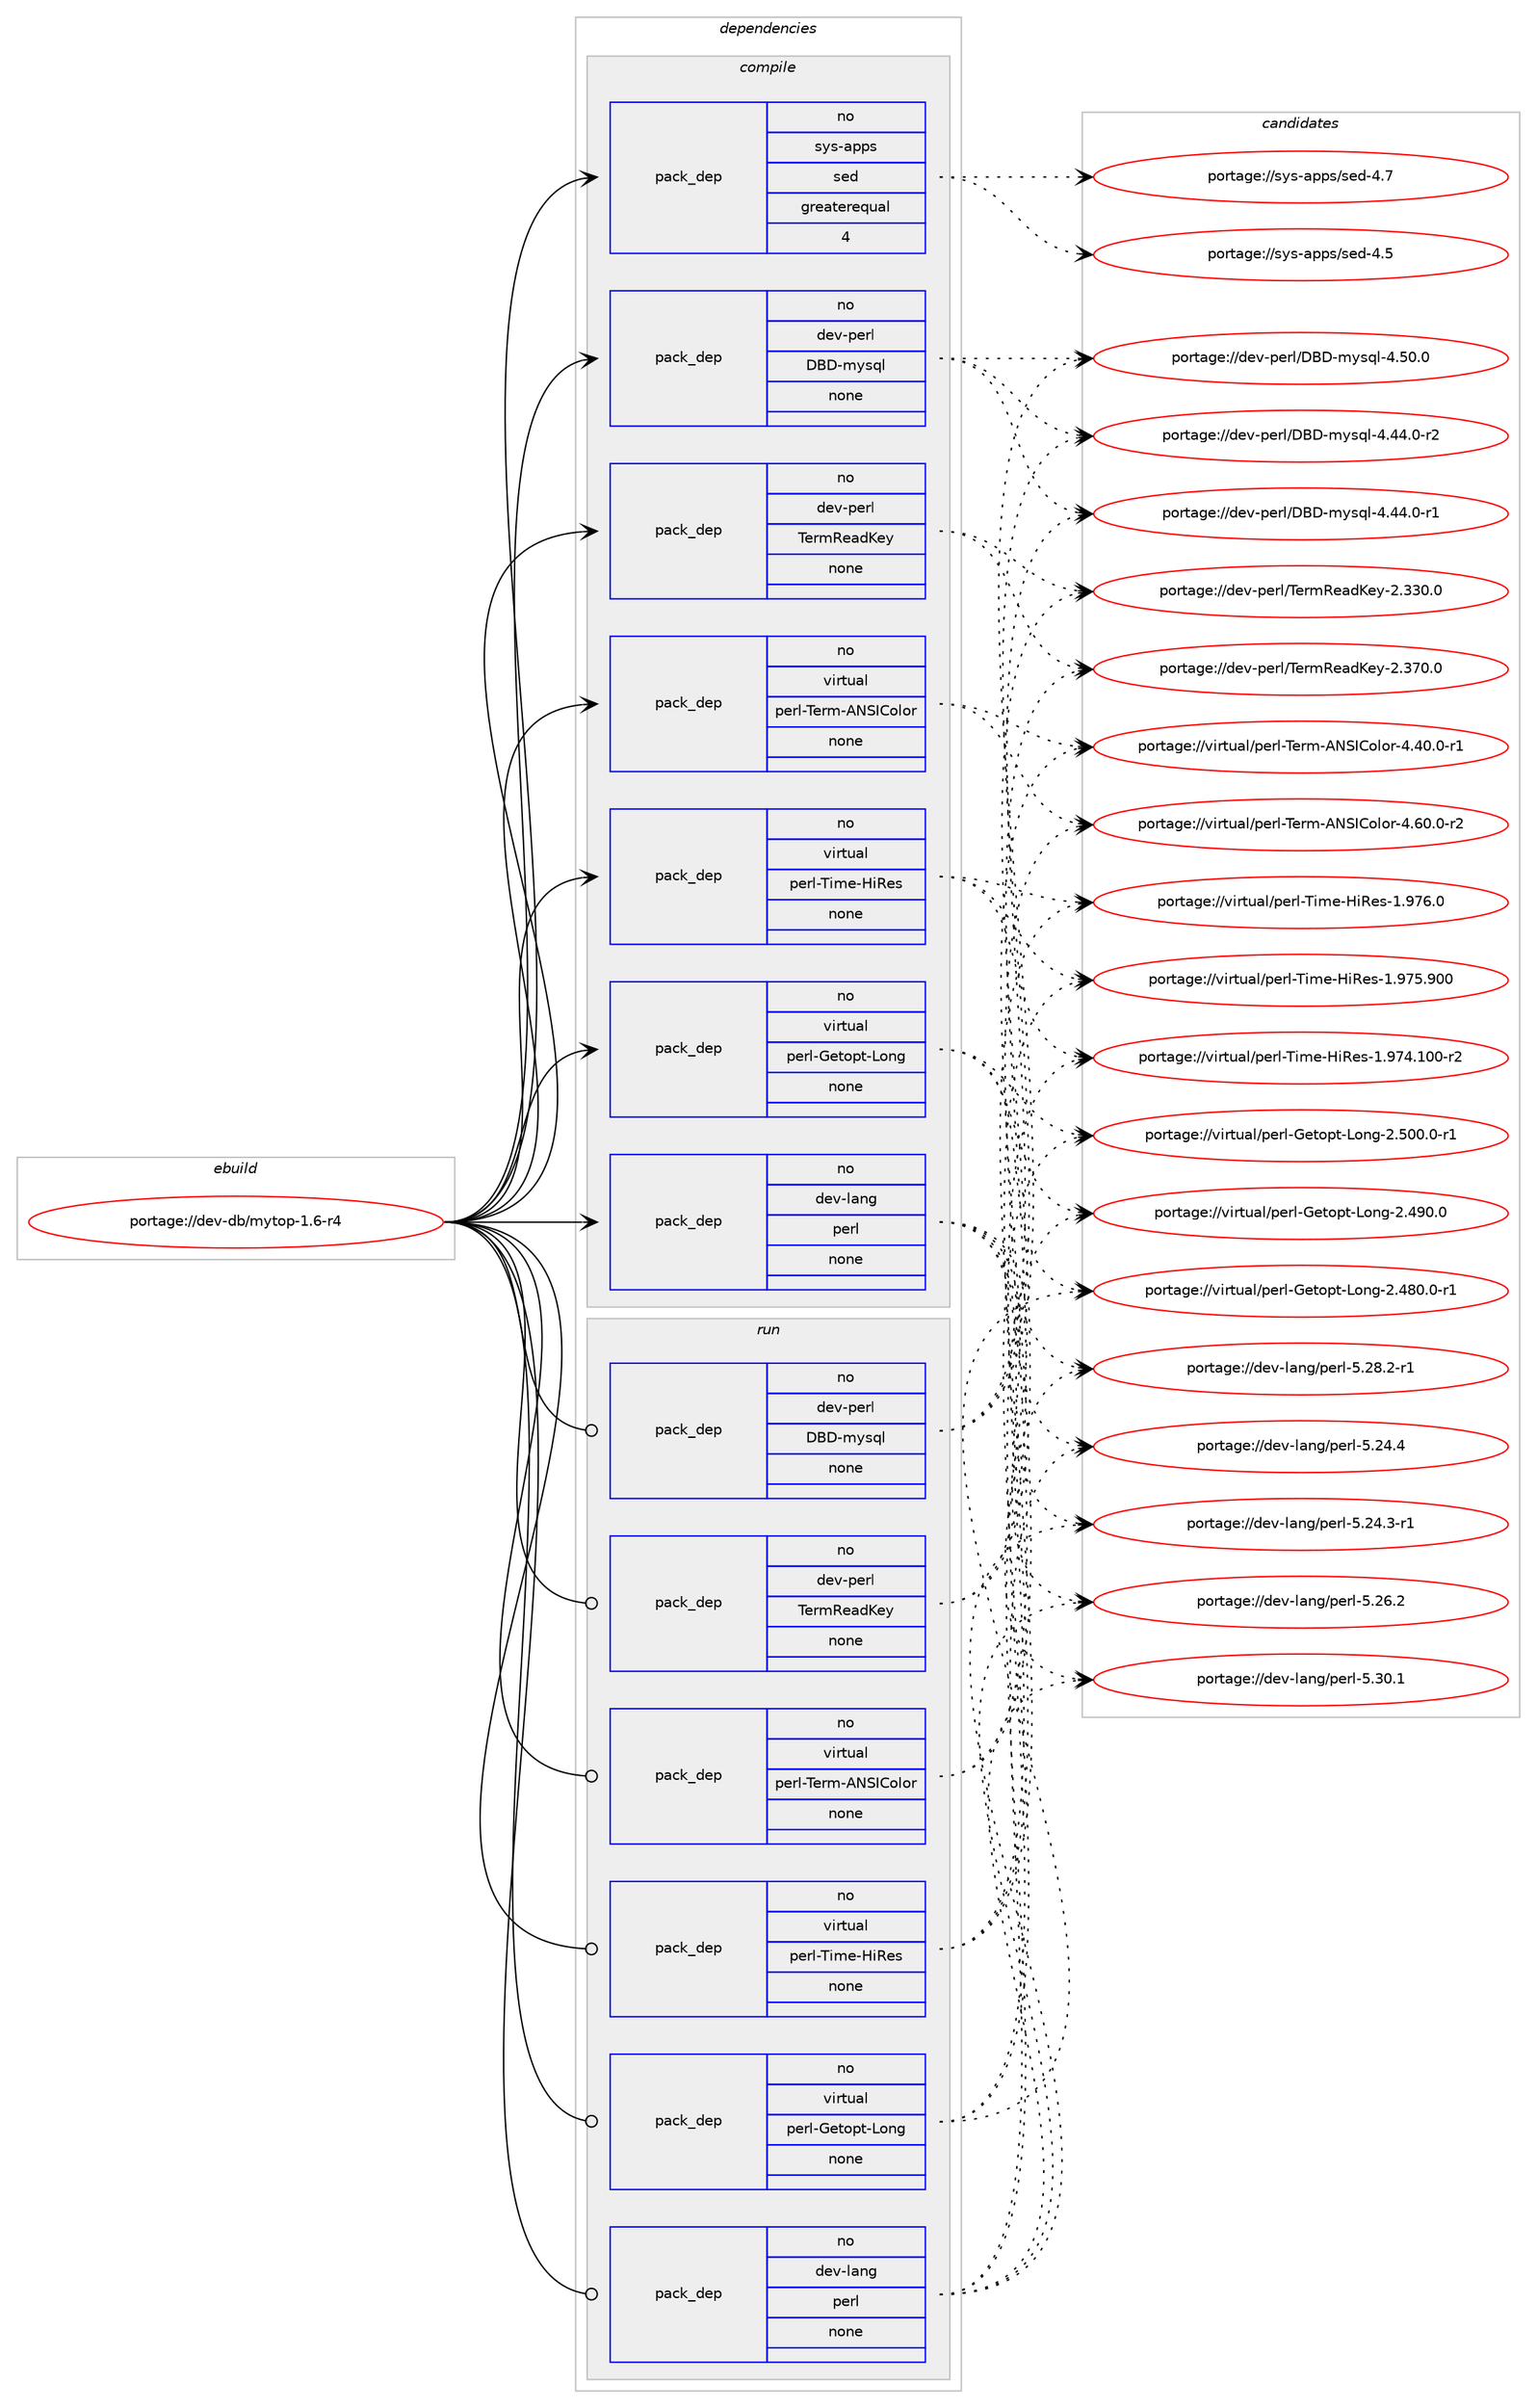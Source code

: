 digraph prolog {

# *************
# Graph options
# *************

newrank=true;
concentrate=true;
compound=true;
graph [rankdir=LR,fontname=Helvetica,fontsize=10,ranksep=1.5];#, ranksep=2.5, nodesep=0.2];
edge  [arrowhead=vee];
node  [fontname=Helvetica,fontsize=10];

# **********
# The ebuild
# **********

subgraph cluster_leftcol {
color=gray;
label=<<i>ebuild</i>>;
id [label="portage://dev-db/mytop-1.6-r4", color=red, width=4, href="../dev-db/mytop-1.6-r4.svg"];
}

# ****************
# The dependencies
# ****************

subgraph cluster_midcol {
color=gray;
label=<<i>dependencies</i>>;
subgraph cluster_compile {
fillcolor="#eeeeee";
style=filled;
label=<<i>compile</i>>;
subgraph pack436537 {
dependency581530 [label=<<TABLE BORDER="0" CELLBORDER="1" CELLSPACING="0" CELLPADDING="4" WIDTH="220"><TR><TD ROWSPAN="6" CELLPADDING="30">pack_dep</TD></TR><TR><TD WIDTH="110">no</TD></TR><TR><TD>dev-lang</TD></TR><TR><TD>perl</TD></TR><TR><TD>none</TD></TR><TR><TD></TD></TR></TABLE>>, shape=none, color=blue];
}
id:e -> dependency581530:w [weight=20,style="solid",arrowhead="vee"];
subgraph pack436538 {
dependency581531 [label=<<TABLE BORDER="0" CELLBORDER="1" CELLSPACING="0" CELLPADDING="4" WIDTH="220"><TR><TD ROWSPAN="6" CELLPADDING="30">pack_dep</TD></TR><TR><TD WIDTH="110">no</TD></TR><TR><TD>dev-perl</TD></TR><TR><TD>DBD-mysql</TD></TR><TR><TD>none</TD></TR><TR><TD></TD></TR></TABLE>>, shape=none, color=blue];
}
id:e -> dependency581531:w [weight=20,style="solid",arrowhead="vee"];
subgraph pack436539 {
dependency581532 [label=<<TABLE BORDER="0" CELLBORDER="1" CELLSPACING="0" CELLPADDING="4" WIDTH="220"><TR><TD ROWSPAN="6" CELLPADDING="30">pack_dep</TD></TR><TR><TD WIDTH="110">no</TD></TR><TR><TD>dev-perl</TD></TR><TR><TD>TermReadKey</TD></TR><TR><TD>none</TD></TR><TR><TD></TD></TR></TABLE>>, shape=none, color=blue];
}
id:e -> dependency581532:w [weight=20,style="solid",arrowhead="vee"];
subgraph pack436540 {
dependency581533 [label=<<TABLE BORDER="0" CELLBORDER="1" CELLSPACING="0" CELLPADDING="4" WIDTH="220"><TR><TD ROWSPAN="6" CELLPADDING="30">pack_dep</TD></TR><TR><TD WIDTH="110">no</TD></TR><TR><TD>sys-apps</TD></TR><TR><TD>sed</TD></TR><TR><TD>greaterequal</TD></TR><TR><TD>4</TD></TR></TABLE>>, shape=none, color=blue];
}
id:e -> dependency581533:w [weight=20,style="solid",arrowhead="vee"];
subgraph pack436541 {
dependency581534 [label=<<TABLE BORDER="0" CELLBORDER="1" CELLSPACING="0" CELLPADDING="4" WIDTH="220"><TR><TD ROWSPAN="6" CELLPADDING="30">pack_dep</TD></TR><TR><TD WIDTH="110">no</TD></TR><TR><TD>virtual</TD></TR><TR><TD>perl-Getopt-Long</TD></TR><TR><TD>none</TD></TR><TR><TD></TD></TR></TABLE>>, shape=none, color=blue];
}
id:e -> dependency581534:w [weight=20,style="solid",arrowhead="vee"];
subgraph pack436542 {
dependency581535 [label=<<TABLE BORDER="0" CELLBORDER="1" CELLSPACING="0" CELLPADDING="4" WIDTH="220"><TR><TD ROWSPAN="6" CELLPADDING="30">pack_dep</TD></TR><TR><TD WIDTH="110">no</TD></TR><TR><TD>virtual</TD></TR><TR><TD>perl-Term-ANSIColor</TD></TR><TR><TD>none</TD></TR><TR><TD></TD></TR></TABLE>>, shape=none, color=blue];
}
id:e -> dependency581535:w [weight=20,style="solid",arrowhead="vee"];
subgraph pack436543 {
dependency581536 [label=<<TABLE BORDER="0" CELLBORDER="1" CELLSPACING="0" CELLPADDING="4" WIDTH="220"><TR><TD ROWSPAN="6" CELLPADDING="30">pack_dep</TD></TR><TR><TD WIDTH="110">no</TD></TR><TR><TD>virtual</TD></TR><TR><TD>perl-Time-HiRes</TD></TR><TR><TD>none</TD></TR><TR><TD></TD></TR></TABLE>>, shape=none, color=blue];
}
id:e -> dependency581536:w [weight=20,style="solid",arrowhead="vee"];
}
subgraph cluster_compileandrun {
fillcolor="#eeeeee";
style=filled;
label=<<i>compile and run</i>>;
}
subgraph cluster_run {
fillcolor="#eeeeee";
style=filled;
label=<<i>run</i>>;
subgraph pack436544 {
dependency581537 [label=<<TABLE BORDER="0" CELLBORDER="1" CELLSPACING="0" CELLPADDING="4" WIDTH="220"><TR><TD ROWSPAN="6" CELLPADDING="30">pack_dep</TD></TR><TR><TD WIDTH="110">no</TD></TR><TR><TD>dev-lang</TD></TR><TR><TD>perl</TD></TR><TR><TD>none</TD></TR><TR><TD></TD></TR></TABLE>>, shape=none, color=blue];
}
id:e -> dependency581537:w [weight=20,style="solid",arrowhead="odot"];
subgraph pack436545 {
dependency581538 [label=<<TABLE BORDER="0" CELLBORDER="1" CELLSPACING="0" CELLPADDING="4" WIDTH="220"><TR><TD ROWSPAN="6" CELLPADDING="30">pack_dep</TD></TR><TR><TD WIDTH="110">no</TD></TR><TR><TD>dev-perl</TD></TR><TR><TD>DBD-mysql</TD></TR><TR><TD>none</TD></TR><TR><TD></TD></TR></TABLE>>, shape=none, color=blue];
}
id:e -> dependency581538:w [weight=20,style="solid",arrowhead="odot"];
subgraph pack436546 {
dependency581539 [label=<<TABLE BORDER="0" CELLBORDER="1" CELLSPACING="0" CELLPADDING="4" WIDTH="220"><TR><TD ROWSPAN="6" CELLPADDING="30">pack_dep</TD></TR><TR><TD WIDTH="110">no</TD></TR><TR><TD>dev-perl</TD></TR><TR><TD>TermReadKey</TD></TR><TR><TD>none</TD></TR><TR><TD></TD></TR></TABLE>>, shape=none, color=blue];
}
id:e -> dependency581539:w [weight=20,style="solid",arrowhead="odot"];
subgraph pack436547 {
dependency581540 [label=<<TABLE BORDER="0" CELLBORDER="1" CELLSPACING="0" CELLPADDING="4" WIDTH="220"><TR><TD ROWSPAN="6" CELLPADDING="30">pack_dep</TD></TR><TR><TD WIDTH="110">no</TD></TR><TR><TD>virtual</TD></TR><TR><TD>perl-Getopt-Long</TD></TR><TR><TD>none</TD></TR><TR><TD></TD></TR></TABLE>>, shape=none, color=blue];
}
id:e -> dependency581540:w [weight=20,style="solid",arrowhead="odot"];
subgraph pack436548 {
dependency581541 [label=<<TABLE BORDER="0" CELLBORDER="1" CELLSPACING="0" CELLPADDING="4" WIDTH="220"><TR><TD ROWSPAN="6" CELLPADDING="30">pack_dep</TD></TR><TR><TD WIDTH="110">no</TD></TR><TR><TD>virtual</TD></TR><TR><TD>perl-Term-ANSIColor</TD></TR><TR><TD>none</TD></TR><TR><TD></TD></TR></TABLE>>, shape=none, color=blue];
}
id:e -> dependency581541:w [weight=20,style="solid",arrowhead="odot"];
subgraph pack436549 {
dependency581542 [label=<<TABLE BORDER="0" CELLBORDER="1" CELLSPACING="0" CELLPADDING="4" WIDTH="220"><TR><TD ROWSPAN="6" CELLPADDING="30">pack_dep</TD></TR><TR><TD WIDTH="110">no</TD></TR><TR><TD>virtual</TD></TR><TR><TD>perl-Time-HiRes</TD></TR><TR><TD>none</TD></TR><TR><TD></TD></TR></TABLE>>, shape=none, color=blue];
}
id:e -> dependency581542:w [weight=20,style="solid",arrowhead="odot"];
}
}

# **************
# The candidates
# **************

subgraph cluster_choices {
rank=same;
color=gray;
label=<<i>candidates</i>>;

subgraph choice436537 {
color=black;
nodesep=1;
choice10010111845108971101034711210111410845534651484649 [label="portage://dev-lang/perl-5.30.1", color=red, width=4,href="../dev-lang/perl-5.30.1.svg"];
choice100101118451089711010347112101114108455346505646504511449 [label="portage://dev-lang/perl-5.28.2-r1", color=red, width=4,href="../dev-lang/perl-5.28.2-r1.svg"];
choice10010111845108971101034711210111410845534650544650 [label="portage://dev-lang/perl-5.26.2", color=red, width=4,href="../dev-lang/perl-5.26.2.svg"];
choice10010111845108971101034711210111410845534650524652 [label="portage://dev-lang/perl-5.24.4", color=red, width=4,href="../dev-lang/perl-5.24.4.svg"];
choice100101118451089711010347112101114108455346505246514511449 [label="portage://dev-lang/perl-5.24.3-r1", color=red, width=4,href="../dev-lang/perl-5.24.3-r1.svg"];
dependency581530:e -> choice10010111845108971101034711210111410845534651484649:w [style=dotted,weight="100"];
dependency581530:e -> choice100101118451089711010347112101114108455346505646504511449:w [style=dotted,weight="100"];
dependency581530:e -> choice10010111845108971101034711210111410845534650544650:w [style=dotted,weight="100"];
dependency581530:e -> choice10010111845108971101034711210111410845534650524652:w [style=dotted,weight="100"];
dependency581530:e -> choice100101118451089711010347112101114108455346505246514511449:w [style=dotted,weight="100"];
}
subgraph choice436538 {
color=black;
nodesep=1;
choice10010111845112101114108476866684510912111511310845524653484648 [label="portage://dev-perl/DBD-mysql-4.50.0", color=red, width=4,href="../dev-perl/DBD-mysql-4.50.0.svg"];
choice100101118451121011141084768666845109121115113108455246525246484511450 [label="portage://dev-perl/DBD-mysql-4.44.0-r2", color=red, width=4,href="../dev-perl/DBD-mysql-4.44.0-r2.svg"];
choice100101118451121011141084768666845109121115113108455246525246484511449 [label="portage://dev-perl/DBD-mysql-4.44.0-r1", color=red, width=4,href="../dev-perl/DBD-mysql-4.44.0-r1.svg"];
dependency581531:e -> choice10010111845112101114108476866684510912111511310845524653484648:w [style=dotted,weight="100"];
dependency581531:e -> choice100101118451121011141084768666845109121115113108455246525246484511450:w [style=dotted,weight="100"];
dependency581531:e -> choice100101118451121011141084768666845109121115113108455246525246484511449:w [style=dotted,weight="100"];
}
subgraph choice436539 {
color=black;
nodesep=1;
choice1001011184511210111410847841011141098210197100751011214550465155484648 [label="portage://dev-perl/TermReadKey-2.370.0", color=red, width=4,href="../dev-perl/TermReadKey-2.370.0.svg"];
choice1001011184511210111410847841011141098210197100751011214550465151484648 [label="portage://dev-perl/TermReadKey-2.330.0", color=red, width=4,href="../dev-perl/TermReadKey-2.330.0.svg"];
dependency581532:e -> choice1001011184511210111410847841011141098210197100751011214550465155484648:w [style=dotted,weight="100"];
dependency581532:e -> choice1001011184511210111410847841011141098210197100751011214550465151484648:w [style=dotted,weight="100"];
}
subgraph choice436540 {
color=black;
nodesep=1;
choice11512111545971121121154711510110045524655 [label="portage://sys-apps/sed-4.7", color=red, width=4,href="../sys-apps/sed-4.7.svg"];
choice11512111545971121121154711510110045524653 [label="portage://sys-apps/sed-4.5", color=red, width=4,href="../sys-apps/sed-4.5.svg"];
dependency581533:e -> choice11512111545971121121154711510110045524655:w [style=dotted,weight="100"];
dependency581533:e -> choice11512111545971121121154711510110045524653:w [style=dotted,weight="100"];
}
subgraph choice436541 {
color=black;
nodesep=1;
choice11810511411611797108471121011141084571101116111112116457611111010345504653484846484511449 [label="portage://virtual/perl-Getopt-Long-2.500.0-r1", color=red, width=4,href="../virtual/perl-Getopt-Long-2.500.0-r1.svg"];
choice1181051141161179710847112101114108457110111611111211645761111101034550465257484648 [label="portage://virtual/perl-Getopt-Long-2.490.0", color=red, width=4,href="../virtual/perl-Getopt-Long-2.490.0.svg"];
choice11810511411611797108471121011141084571101116111112116457611111010345504652564846484511449 [label="portage://virtual/perl-Getopt-Long-2.480.0-r1", color=red, width=4,href="../virtual/perl-Getopt-Long-2.480.0-r1.svg"];
dependency581534:e -> choice11810511411611797108471121011141084571101116111112116457611111010345504653484846484511449:w [style=dotted,weight="100"];
dependency581534:e -> choice1181051141161179710847112101114108457110111611111211645761111101034550465257484648:w [style=dotted,weight="100"];
dependency581534:e -> choice11810511411611797108471121011141084571101116111112116457611111010345504652564846484511449:w [style=dotted,weight="100"];
}
subgraph choice436542 {
color=black;
nodesep=1;
choice11810511411611797108471121011141084584101114109456578837367111108111114455246544846484511450 [label="portage://virtual/perl-Term-ANSIColor-4.60.0-r2", color=red, width=4,href="../virtual/perl-Term-ANSIColor-4.60.0-r2.svg"];
choice11810511411611797108471121011141084584101114109456578837367111108111114455246524846484511449 [label="portage://virtual/perl-Term-ANSIColor-4.40.0-r1", color=red, width=4,href="../virtual/perl-Term-ANSIColor-4.40.0-r1.svg"];
dependency581535:e -> choice11810511411611797108471121011141084584101114109456578837367111108111114455246544846484511450:w [style=dotted,weight="100"];
dependency581535:e -> choice11810511411611797108471121011141084584101114109456578837367111108111114455246524846484511449:w [style=dotted,weight="100"];
}
subgraph choice436543 {
color=black;
nodesep=1;
choice118105114116117971084711210111410845841051091014572105821011154549465755544648 [label="portage://virtual/perl-Time-HiRes-1.976.0", color=red, width=4,href="../virtual/perl-Time-HiRes-1.976.0.svg"];
choice1181051141161179710847112101114108458410510910145721058210111545494657555346574848 [label="portage://virtual/perl-Time-HiRes-1.975.900", color=red, width=4,href="../virtual/perl-Time-HiRes-1.975.900.svg"];
choice11810511411611797108471121011141084584105109101457210582101115454946575552464948484511450 [label="portage://virtual/perl-Time-HiRes-1.974.100-r2", color=red, width=4,href="../virtual/perl-Time-HiRes-1.974.100-r2.svg"];
dependency581536:e -> choice118105114116117971084711210111410845841051091014572105821011154549465755544648:w [style=dotted,weight="100"];
dependency581536:e -> choice1181051141161179710847112101114108458410510910145721058210111545494657555346574848:w [style=dotted,weight="100"];
dependency581536:e -> choice11810511411611797108471121011141084584105109101457210582101115454946575552464948484511450:w [style=dotted,weight="100"];
}
subgraph choice436544 {
color=black;
nodesep=1;
choice10010111845108971101034711210111410845534651484649 [label="portage://dev-lang/perl-5.30.1", color=red, width=4,href="../dev-lang/perl-5.30.1.svg"];
choice100101118451089711010347112101114108455346505646504511449 [label="portage://dev-lang/perl-5.28.2-r1", color=red, width=4,href="../dev-lang/perl-5.28.2-r1.svg"];
choice10010111845108971101034711210111410845534650544650 [label="portage://dev-lang/perl-5.26.2", color=red, width=4,href="../dev-lang/perl-5.26.2.svg"];
choice10010111845108971101034711210111410845534650524652 [label="portage://dev-lang/perl-5.24.4", color=red, width=4,href="../dev-lang/perl-5.24.4.svg"];
choice100101118451089711010347112101114108455346505246514511449 [label="portage://dev-lang/perl-5.24.3-r1", color=red, width=4,href="../dev-lang/perl-5.24.3-r1.svg"];
dependency581537:e -> choice10010111845108971101034711210111410845534651484649:w [style=dotted,weight="100"];
dependency581537:e -> choice100101118451089711010347112101114108455346505646504511449:w [style=dotted,weight="100"];
dependency581537:e -> choice10010111845108971101034711210111410845534650544650:w [style=dotted,weight="100"];
dependency581537:e -> choice10010111845108971101034711210111410845534650524652:w [style=dotted,weight="100"];
dependency581537:e -> choice100101118451089711010347112101114108455346505246514511449:w [style=dotted,weight="100"];
}
subgraph choice436545 {
color=black;
nodesep=1;
choice10010111845112101114108476866684510912111511310845524653484648 [label="portage://dev-perl/DBD-mysql-4.50.0", color=red, width=4,href="../dev-perl/DBD-mysql-4.50.0.svg"];
choice100101118451121011141084768666845109121115113108455246525246484511450 [label="portage://dev-perl/DBD-mysql-4.44.0-r2", color=red, width=4,href="../dev-perl/DBD-mysql-4.44.0-r2.svg"];
choice100101118451121011141084768666845109121115113108455246525246484511449 [label="portage://dev-perl/DBD-mysql-4.44.0-r1", color=red, width=4,href="../dev-perl/DBD-mysql-4.44.0-r1.svg"];
dependency581538:e -> choice10010111845112101114108476866684510912111511310845524653484648:w [style=dotted,weight="100"];
dependency581538:e -> choice100101118451121011141084768666845109121115113108455246525246484511450:w [style=dotted,weight="100"];
dependency581538:e -> choice100101118451121011141084768666845109121115113108455246525246484511449:w [style=dotted,weight="100"];
}
subgraph choice436546 {
color=black;
nodesep=1;
choice1001011184511210111410847841011141098210197100751011214550465155484648 [label="portage://dev-perl/TermReadKey-2.370.0", color=red, width=4,href="../dev-perl/TermReadKey-2.370.0.svg"];
choice1001011184511210111410847841011141098210197100751011214550465151484648 [label="portage://dev-perl/TermReadKey-2.330.0", color=red, width=4,href="../dev-perl/TermReadKey-2.330.0.svg"];
dependency581539:e -> choice1001011184511210111410847841011141098210197100751011214550465155484648:w [style=dotted,weight="100"];
dependency581539:e -> choice1001011184511210111410847841011141098210197100751011214550465151484648:w [style=dotted,weight="100"];
}
subgraph choice436547 {
color=black;
nodesep=1;
choice11810511411611797108471121011141084571101116111112116457611111010345504653484846484511449 [label="portage://virtual/perl-Getopt-Long-2.500.0-r1", color=red, width=4,href="../virtual/perl-Getopt-Long-2.500.0-r1.svg"];
choice1181051141161179710847112101114108457110111611111211645761111101034550465257484648 [label="portage://virtual/perl-Getopt-Long-2.490.0", color=red, width=4,href="../virtual/perl-Getopt-Long-2.490.0.svg"];
choice11810511411611797108471121011141084571101116111112116457611111010345504652564846484511449 [label="portage://virtual/perl-Getopt-Long-2.480.0-r1", color=red, width=4,href="../virtual/perl-Getopt-Long-2.480.0-r1.svg"];
dependency581540:e -> choice11810511411611797108471121011141084571101116111112116457611111010345504653484846484511449:w [style=dotted,weight="100"];
dependency581540:e -> choice1181051141161179710847112101114108457110111611111211645761111101034550465257484648:w [style=dotted,weight="100"];
dependency581540:e -> choice11810511411611797108471121011141084571101116111112116457611111010345504652564846484511449:w [style=dotted,weight="100"];
}
subgraph choice436548 {
color=black;
nodesep=1;
choice11810511411611797108471121011141084584101114109456578837367111108111114455246544846484511450 [label="portage://virtual/perl-Term-ANSIColor-4.60.0-r2", color=red, width=4,href="../virtual/perl-Term-ANSIColor-4.60.0-r2.svg"];
choice11810511411611797108471121011141084584101114109456578837367111108111114455246524846484511449 [label="portage://virtual/perl-Term-ANSIColor-4.40.0-r1", color=red, width=4,href="../virtual/perl-Term-ANSIColor-4.40.0-r1.svg"];
dependency581541:e -> choice11810511411611797108471121011141084584101114109456578837367111108111114455246544846484511450:w [style=dotted,weight="100"];
dependency581541:e -> choice11810511411611797108471121011141084584101114109456578837367111108111114455246524846484511449:w [style=dotted,weight="100"];
}
subgraph choice436549 {
color=black;
nodesep=1;
choice118105114116117971084711210111410845841051091014572105821011154549465755544648 [label="portage://virtual/perl-Time-HiRes-1.976.0", color=red, width=4,href="../virtual/perl-Time-HiRes-1.976.0.svg"];
choice1181051141161179710847112101114108458410510910145721058210111545494657555346574848 [label="portage://virtual/perl-Time-HiRes-1.975.900", color=red, width=4,href="../virtual/perl-Time-HiRes-1.975.900.svg"];
choice11810511411611797108471121011141084584105109101457210582101115454946575552464948484511450 [label="portage://virtual/perl-Time-HiRes-1.974.100-r2", color=red, width=4,href="../virtual/perl-Time-HiRes-1.974.100-r2.svg"];
dependency581542:e -> choice118105114116117971084711210111410845841051091014572105821011154549465755544648:w [style=dotted,weight="100"];
dependency581542:e -> choice1181051141161179710847112101114108458410510910145721058210111545494657555346574848:w [style=dotted,weight="100"];
dependency581542:e -> choice11810511411611797108471121011141084584105109101457210582101115454946575552464948484511450:w [style=dotted,weight="100"];
}
}

}
